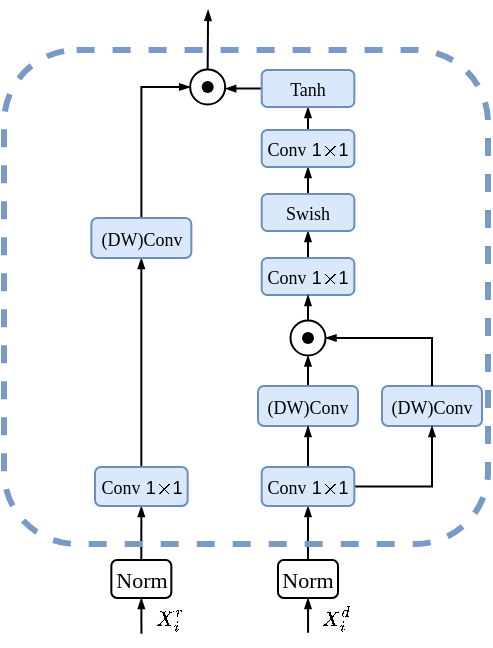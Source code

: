 <mxfile version="24.0.7" type="github">
  <diagram name="第 1 页" id="rSjbLI-qnoq5vf5nYvKy">
    <mxGraphModel dx="811" dy="447" grid="0" gridSize="10" guides="1" tooltips="1" connect="1" arrows="1" fold="1" page="1" pageScale="1" pageWidth="827" pageHeight="1169" math="1" shadow="0">
      <root>
        <mxCell id="0" />
        <mxCell id="1" parent="0" />
        <mxCell id="fm8zSDpjn17sEwypUzex-47" style="edgeStyle=orthogonalEdgeStyle;rounded=0;orthogonalLoop=1;jettySize=auto;html=1;exitX=0.5;exitY=0;exitDx=0;exitDy=0;entryX=0.5;entryY=1;entryDx=0;entryDy=0;strokeColor=default;align=center;verticalAlign=middle;fontFamily=Helvetica;fontSize=11;fontColor=default;labelBackgroundColor=default;endArrow=blockThin;endFill=1;endSize=3;" edge="1" parent="1" source="QjQi6mAfNc4KyvHt464P-5" target="fm8zSDpjn17sEwypUzex-40">
          <mxGeometry relative="1" as="geometry" />
        </mxCell>
        <mxCell id="fm8zSDpjn17sEwypUzex-73" style="edgeStyle=orthogonalEdgeStyle;rounded=0;orthogonalLoop=1;jettySize=auto;html=1;exitX=0.5;exitY=1;exitDx=0;exitDy=0;strokeColor=default;align=center;verticalAlign=middle;fontFamily=Helvetica;fontSize=11;fontColor=default;labelBackgroundColor=default;endArrow=blockThin;endFill=1;endSize=3;entryX=0.5;entryY=1;entryDx=0;entryDy=0;" edge="1" parent="1" target="QjQi6mAfNc4KyvHt464P-5">
          <mxGeometry relative="1" as="geometry">
            <mxPoint x="273.048" y="340.381" as="sourcePoint" />
          </mxGeometry>
        </mxCell>
        <mxCell id="QjQi6mAfNc4KyvHt464P-5" value="&lt;font face=&quot;Times New Roman&quot;&gt;Norm&lt;/font&gt;" style="rounded=1;whiteSpace=wrap;html=1;fontFamily=Helvetica;fontSize=11;fontColor=default;labelBackgroundColor=default;strokeColor=default;align=center;verticalAlign=middle;" parent="1" vertex="1">
          <mxGeometry x="258" y="304" width="30" height="19" as="geometry" />
        </mxCell>
        <mxCell id="fm8zSDpjn17sEwypUzex-35" style="edgeStyle=orthogonalEdgeStyle;rounded=0;orthogonalLoop=1;jettySize=auto;html=1;exitX=0.5;exitY=0;exitDx=0;exitDy=0;entryX=0.5;entryY=1;entryDx=0;entryDy=0;strokeColor=default;align=center;verticalAlign=middle;fontFamily=Helvetica;fontSize=11;fontColor=default;labelBackgroundColor=default;endArrow=blockThin;endFill=1;endSize=3;" edge="1" parent="1" source="QjQi6mAfNc4KyvHt464P-8" target="fm8zSDpjn17sEwypUzex-7">
          <mxGeometry relative="1" as="geometry" />
        </mxCell>
        <mxCell id="fm8zSDpjn17sEwypUzex-72" style="edgeStyle=orthogonalEdgeStyle;rounded=0;orthogonalLoop=1;jettySize=auto;html=1;exitX=0.5;exitY=1;exitDx=0;exitDy=0;strokeColor=default;align=center;verticalAlign=middle;fontFamily=Helvetica;fontSize=11;fontColor=default;labelBackgroundColor=default;endArrow=blockThin;endFill=1;endSize=3;entryX=0.5;entryY=1;entryDx=0;entryDy=0;" edge="1" parent="1" target="QjQi6mAfNc4KyvHt464P-8">
          <mxGeometry relative="1" as="geometry">
            <mxPoint x="189.714" y="340.857" as="sourcePoint" />
          </mxGeometry>
        </mxCell>
        <mxCell id="QjQi6mAfNc4KyvHt464P-8" value="&lt;font face=&quot;Times New Roman&quot;&gt;Norm&lt;/font&gt;" style="rounded=1;whiteSpace=wrap;html=1;fontFamily=Helvetica;fontSize=11;fontColor=default;labelBackgroundColor=default;strokeColor=default;align=center;verticalAlign=middle;" parent="1" vertex="1">
          <mxGeometry x="174.67" y="304" width="30" height="19" as="geometry" />
        </mxCell>
        <mxCell id="QjQi6mAfNc4KyvHt464P-24" value="&lt;span style=&quot;font-family: &amp;quot;Times New Roman&amp;quot;; font-size: 10px;&quot;&gt;`X_i^r`&lt;/span&gt;" style="text;strokeColor=none;align=center;fillColor=none;html=1;verticalAlign=middle;whiteSpace=wrap;rounded=0;" parent="1" vertex="1">
          <mxGeometry x="193.0" y="325.75" width="21.67" height="14" as="geometry" />
        </mxCell>
        <mxCell id="QjQi6mAfNc4KyvHt464P-26" value="&lt;span style=&quot;color: rgb(0, 0, 0); font-family: &amp;quot;Times New Roman&amp;quot;; font-size: 10px; font-style: normal; font-variant-ligatures: normal; font-variant-caps: normal; font-weight: 400; letter-spacing: normal; orphans: 2; text-align: center; text-indent: 0px; text-transform: none; widows: 2; word-spacing: 0px; -webkit-text-stroke-width: 0px; white-space: normal; background-color: rgb(251, 251, 251); text-decoration-thickness: initial; text-decoration-style: initial; text-decoration-color: initial; display: inline !important; float: none;&quot;&gt;`X_i^d`&lt;/span&gt;" style="text;whiteSpace=wrap;html=1;" parent="1" vertex="1">
          <mxGeometry x="278" y="319" width="20" height="27.5" as="geometry" />
        </mxCell>
        <mxCell id="fm8zSDpjn17sEwypUzex-26" style="edgeStyle=orthogonalEdgeStyle;rounded=0;orthogonalLoop=1;jettySize=auto;html=1;exitX=0.5;exitY=0;exitDx=0;exitDy=0;entryX=0.5;entryY=1;entryDx=0;entryDy=0;strokeColor=default;align=center;verticalAlign=middle;fontFamily=Helvetica;fontSize=11;fontColor=default;labelBackgroundColor=default;endArrow=blockThin;endFill=1;endSize=3;" edge="1" parent="1" source="fm8zSDpjn17sEwypUzex-3" target="fm8zSDpjn17sEwypUzex-24">
          <mxGeometry relative="1" as="geometry" />
        </mxCell>
        <mxCell id="fm8zSDpjn17sEwypUzex-3" value="&lt;font style=&quot;font-size: 9px;&quot; face=&quot;Times New Roman&quot;&gt;(DW)Conv&lt;/font&gt;" style="rounded=1;whiteSpace=wrap;html=1;fillColor=#dae8fc;strokeColor=#6c8ebf;" vertex="1" parent="1">
          <mxGeometry x="248" y="217" width="50" height="20" as="geometry" />
        </mxCell>
        <mxCell id="fm8zSDpjn17sEwypUzex-20" style="edgeStyle=orthogonalEdgeStyle;rounded=0;orthogonalLoop=1;jettySize=auto;html=1;exitX=0.5;exitY=0;exitDx=0;exitDy=0;entryX=0.5;entryY=1;entryDx=0;entryDy=0;strokeColor=default;align=center;verticalAlign=middle;fontFamily=Helvetica;fontSize=11;fontColor=default;labelBackgroundColor=default;endArrow=blockThin;endFill=1;endSize=3;" edge="1" parent="1" source="fm8zSDpjn17sEwypUzex-7" target="fm8zSDpjn17sEwypUzex-9">
          <mxGeometry relative="1" as="geometry" />
        </mxCell>
        <mxCell id="fm8zSDpjn17sEwypUzex-7" value="&lt;font style=&quot;font-size: 9px; background-color: rgb(218, 232, 252);&quot; face=&quot;Times New Roman&quot;&gt;Conv&lt;/font&gt;&lt;span style=&quot;font-size: 9px; background-color: rgb(218, 232, 252);&quot;&gt;&amp;nbsp;1`\times`1&lt;/span&gt;" style="rounded=1;whiteSpace=wrap;html=1;fillColor=#dae8fc;strokeColor=#6c8ebf;" vertex="1" parent="1">
          <mxGeometry x="166.51" y="257.5" width="46.33" height="19.5" as="geometry" />
        </mxCell>
        <mxCell id="fm8zSDpjn17sEwypUzex-65" style="edgeStyle=orthogonalEdgeStyle;rounded=0;orthogonalLoop=1;jettySize=auto;html=1;strokeColor=default;align=center;verticalAlign=middle;fontFamily=Helvetica;fontSize=11;fontColor=default;labelBackgroundColor=default;endArrow=blockThin;endFill=1;endSize=3;entryX=0;entryY=0.5;entryDx=0;entryDy=0;" edge="1" parent="1" source="fm8zSDpjn17sEwypUzex-9" target="fm8zSDpjn17sEwypUzex-67">
          <mxGeometry relative="1" as="geometry">
            <mxPoint x="189.67" y="65.4" as="targetPoint" />
          </mxGeometry>
        </mxCell>
        <mxCell id="fm8zSDpjn17sEwypUzex-9" value="&lt;font style=&quot;font-size: 9px;&quot; face=&quot;Times New Roman&quot;&gt;(DW)Conv&lt;/font&gt;" style="rounded=1;whiteSpace=wrap;html=1;fillColor=#dae8fc;strokeColor=#6c8ebf;" vertex="1" parent="1">
          <mxGeometry x="164.67" y="133" width="50" height="20" as="geometry" />
        </mxCell>
        <mxCell id="fm8zSDpjn17sEwypUzex-14" value="&lt;font style=&quot;font-size: 9px;&quot; face=&quot;Times New Roman&quot;&gt;(DW)Conv&lt;/font&gt;" style="rounded=1;whiteSpace=wrap;html=1;fillColor=#dae8fc;strokeColor=#6c8ebf;" vertex="1" parent="1">
          <mxGeometry x="310" y="217" width="50" height="20" as="geometry" />
        </mxCell>
        <mxCell id="fm8zSDpjn17sEwypUzex-25" value="" style="edgeStyle=orthogonalEdgeStyle;rounded=0;orthogonalLoop=1;jettySize=auto;html=1;strokeColor=default;align=center;verticalAlign=middle;fontFamily=Helvetica;fontSize=11;fontColor=default;labelBackgroundColor=default;endArrow=blockThin;endFill=1;endSize=3;" edge="1" parent="1" source="fm8zSDpjn17sEwypUzex-14" target="fm8zSDpjn17sEwypUzex-24">
          <mxGeometry relative="1" as="geometry">
            <Array as="points">
              <mxPoint x="335" y="193" />
            </Array>
          </mxGeometry>
        </mxCell>
        <mxCell id="fm8zSDpjn17sEwypUzex-45" style="edgeStyle=orthogonalEdgeStyle;rounded=0;orthogonalLoop=1;jettySize=auto;html=1;exitX=1;exitY=0.5;exitDx=0;exitDy=0;strokeColor=default;align=center;verticalAlign=middle;fontFamily=Helvetica;fontSize=11;fontColor=default;labelBackgroundColor=default;endArrow=blockThin;endFill=1;endSize=3;" edge="1" parent="1" source="fm8zSDpjn17sEwypUzex-40" target="fm8zSDpjn17sEwypUzex-14">
          <mxGeometry relative="1" as="geometry" />
        </mxCell>
        <mxCell id="fm8zSDpjn17sEwypUzex-46" style="edgeStyle=orthogonalEdgeStyle;rounded=0;orthogonalLoop=1;jettySize=auto;html=1;exitX=0.5;exitY=0;exitDx=0;exitDy=0;strokeColor=default;align=center;verticalAlign=middle;fontFamily=Helvetica;fontSize=11;fontColor=default;labelBackgroundColor=default;endArrow=blockThin;endFill=1;endSize=3;" edge="1" parent="1" source="fm8zSDpjn17sEwypUzex-40" target="fm8zSDpjn17sEwypUzex-3">
          <mxGeometry relative="1" as="geometry" />
        </mxCell>
        <mxCell id="fm8zSDpjn17sEwypUzex-40" value="&lt;font style=&quot;font-size: 9px; background-color: rgb(218, 232, 252);&quot; face=&quot;Times New Roman&quot;&gt;Conv&lt;/font&gt;&lt;span style=&quot;font-size: 9px; background-color: rgb(218, 232, 252);&quot;&gt;&amp;nbsp;1`\times`1&lt;/span&gt;" style="rounded=1;whiteSpace=wrap;html=1;fillColor=#dae8fc;strokeColor=#6c8ebf;" vertex="1" parent="1">
          <mxGeometry x="249.84" y="257.5" width="46.33" height="19.5" as="geometry" />
        </mxCell>
        <mxCell id="fm8zSDpjn17sEwypUzex-60" style="edgeStyle=orthogonalEdgeStyle;rounded=0;orthogonalLoop=1;jettySize=auto;html=1;exitX=0.5;exitY=0;exitDx=0;exitDy=0;entryX=0.5;entryY=1;entryDx=0;entryDy=0;strokeColor=default;align=center;verticalAlign=middle;fontFamily=Helvetica;fontSize=11;fontColor=default;labelBackgroundColor=default;endArrow=blockThin;endFill=1;endSize=3;" edge="1" parent="1" source="fm8zSDpjn17sEwypUzex-48" target="fm8zSDpjn17sEwypUzex-57">
          <mxGeometry relative="1" as="geometry" />
        </mxCell>
        <mxCell id="fm8zSDpjn17sEwypUzex-48" value="&lt;font style=&quot;font-size: 9px;&quot;&gt;&lt;font style=&quot;background-color: rgb(218, 232, 252);&quot; face=&quot;Times New Roman&quot;&gt;Conv&lt;/font&gt;&lt;span style=&quot;background-color: rgb(218, 232, 252);&quot;&gt;&amp;nbsp;1`\times`1&lt;/span&gt;&lt;/font&gt;" style="rounded=1;whiteSpace=wrap;html=1;fillColor=#dae8fc;strokeColor=#6c8ebf;" vertex="1" parent="1">
          <mxGeometry x="249.84" y="153" width="46.33" height="18.5" as="geometry" />
        </mxCell>
        <mxCell id="fm8zSDpjn17sEwypUzex-56" style="edgeStyle=orthogonalEdgeStyle;rounded=0;orthogonalLoop=1;jettySize=auto;html=1;exitX=0.5;exitY=0;exitDx=0;exitDy=0;entryX=0.5;entryY=1;entryDx=0;entryDy=0;strokeColor=default;align=center;verticalAlign=middle;fontFamily=Helvetica;fontSize=11;fontColor=default;labelBackgroundColor=default;endArrow=blockThin;endFill=1;endSize=3;" edge="1" parent="1" source="fm8zSDpjn17sEwypUzex-24" target="fm8zSDpjn17sEwypUzex-48">
          <mxGeometry relative="1" as="geometry" />
        </mxCell>
        <mxCell id="fm8zSDpjn17sEwypUzex-24" value="" style="ellipse;whiteSpace=wrap;html=1;aspect=fixed;fontFamily=Helvetica;fontSize=11;fontColor=default;labelBackgroundColor=default;" vertex="1" parent="1">
          <mxGeometry x="264.25" y="184.25" width="17.5" height="17.5" as="geometry" />
        </mxCell>
        <mxCell id="fm8zSDpjn17sEwypUzex-37" value="" style="shape=waypoint;sketch=0;fillStyle=solid;size=6;pointerEvents=1;points=[];fillColor=none;resizable=0;rotatable=0;perimeter=centerPerimeter;snapToPoint=1;fontFamily=Helvetica;fontSize=11;fontColor=default;labelBackgroundColor=default;" vertex="1" parent="1">
          <mxGeometry x="263.01" y="183" width="20" height="20" as="geometry" />
        </mxCell>
        <mxCell id="fm8zSDpjn17sEwypUzex-61" style="edgeStyle=orthogonalEdgeStyle;rounded=0;orthogonalLoop=1;jettySize=auto;html=1;exitX=0.5;exitY=0;exitDx=0;exitDy=0;entryX=0.5;entryY=1;entryDx=0;entryDy=0;strokeColor=default;align=center;verticalAlign=middle;fontFamily=Helvetica;fontSize=11;fontColor=default;labelBackgroundColor=default;endArrow=blockThin;endFill=1;endSize=3;" edge="1" parent="1" source="fm8zSDpjn17sEwypUzex-57" target="fm8zSDpjn17sEwypUzex-59">
          <mxGeometry relative="1" as="geometry" />
        </mxCell>
        <mxCell id="fm8zSDpjn17sEwypUzex-57" value="&lt;font style=&quot;font-size: 9px;&quot; face=&quot;Times New Roman&quot;&gt;&lt;span style=&quot;background-color: rgb(218, 232, 252);&quot;&gt;Swish&lt;/span&gt;&lt;/font&gt;" style="rounded=1;whiteSpace=wrap;html=1;fillColor=#dae8fc;strokeColor=#6c8ebf;" vertex="1" parent="1">
          <mxGeometry x="249.84" y="121" width="46.33" height="18.5" as="geometry" />
        </mxCell>
        <mxCell id="fm8zSDpjn17sEwypUzex-63" style="edgeStyle=orthogonalEdgeStyle;rounded=0;orthogonalLoop=1;jettySize=auto;html=1;exitX=0.5;exitY=0;exitDx=0;exitDy=0;entryX=0.5;entryY=1;entryDx=0;entryDy=0;strokeColor=default;align=center;verticalAlign=middle;fontFamily=Helvetica;fontSize=11;fontColor=default;labelBackgroundColor=default;endArrow=blockThin;endFill=1;endSize=3;" edge="1" parent="1" source="fm8zSDpjn17sEwypUzex-59" target="fm8zSDpjn17sEwypUzex-62">
          <mxGeometry relative="1" as="geometry" />
        </mxCell>
        <mxCell id="fm8zSDpjn17sEwypUzex-59" value="&lt;font style=&quot;font-size: 9px;&quot;&gt;&lt;font style=&quot;background-color: rgb(218, 232, 252);&quot; face=&quot;Times New Roman&quot;&gt;Conv&lt;/font&gt;&lt;span style=&quot;background-color: rgb(218, 232, 252);&quot;&gt;&amp;nbsp;1`\times`1&lt;/span&gt;&lt;/font&gt;" style="rounded=1;whiteSpace=wrap;html=1;fillColor=#dae8fc;strokeColor=#6c8ebf;" vertex="1" parent="1">
          <mxGeometry x="249.84" y="89" width="46.33" height="18.5" as="geometry" />
        </mxCell>
        <mxCell id="fm8zSDpjn17sEwypUzex-69" style="edgeStyle=orthogonalEdgeStyle;rounded=0;orthogonalLoop=1;jettySize=auto;html=1;exitX=0;exitY=0.5;exitDx=0;exitDy=0;entryX=1;entryY=0.5;entryDx=0;entryDy=0;strokeColor=default;align=center;verticalAlign=middle;fontFamily=Helvetica;fontSize=11;fontColor=default;labelBackgroundColor=default;endArrow=blockThin;endFill=1;endSize=3;" edge="1" parent="1" source="fm8zSDpjn17sEwypUzex-62" target="fm8zSDpjn17sEwypUzex-67">
          <mxGeometry relative="1" as="geometry" />
        </mxCell>
        <mxCell id="fm8zSDpjn17sEwypUzex-62" value="&lt;font style=&quot;font-size: 9px;&quot; face=&quot;Times New Roman&quot;&gt;&lt;span style=&quot;background-color: rgb(218, 232, 252);&quot;&gt;Tanh&lt;/span&gt;&lt;/font&gt;" style="rounded=1;whiteSpace=wrap;html=1;fillColor=#dae8fc;strokeColor=#6c8ebf;" vertex="1" parent="1">
          <mxGeometry x="249.85" y="59" width="46.33" height="18.5" as="geometry" />
        </mxCell>
        <mxCell id="fm8zSDpjn17sEwypUzex-71" style="edgeStyle=orthogonalEdgeStyle;rounded=0;orthogonalLoop=1;jettySize=auto;html=1;exitX=0.5;exitY=0;exitDx=0;exitDy=0;strokeColor=default;align=center;verticalAlign=middle;fontFamily=Helvetica;fontSize=11;fontColor=default;labelBackgroundColor=default;endArrow=blockThin;endFill=1;endSize=3;" edge="1" parent="1" source="fm8zSDpjn17sEwypUzex-67">
          <mxGeometry relative="1" as="geometry">
            <mxPoint x="223.048" y="28.952" as="targetPoint" />
          </mxGeometry>
        </mxCell>
        <mxCell id="fm8zSDpjn17sEwypUzex-67" value="" style="ellipse;whiteSpace=wrap;html=1;aspect=fixed;fontFamily=Helvetica;fontSize=11;fontColor=default;labelBackgroundColor=default;" vertex="1" parent="1">
          <mxGeometry x="214.08" y="58.75" width="17.5" height="17.5" as="geometry" />
        </mxCell>
        <mxCell id="fm8zSDpjn17sEwypUzex-70" value="" style="shape=waypoint;sketch=0;fillStyle=solid;size=6;pointerEvents=1;points=[];fillColor=none;resizable=0;rotatable=0;perimeter=centerPerimeter;snapToPoint=1;fontFamily=Helvetica;fontSize=11;fontColor=default;labelBackgroundColor=default;" vertex="1" parent="1">
          <mxGeometry x="212.84" y="57.5" width="20" height="20" as="geometry" />
        </mxCell>
        <mxCell id="fm8zSDpjn17sEwypUzex-100" value="" style="rounded=1;whiteSpace=wrap;html=1;fontFamily=Helvetica;fontSize=11;labelBackgroundColor=default;dashed=1;fillColor=none;strokeColor=#7999c7;strokeWidth=3;" vertex="1" parent="1">
          <mxGeometry x="121" y="49" width="242" height="247" as="geometry" />
        </mxCell>
      </root>
    </mxGraphModel>
  </diagram>
</mxfile>
